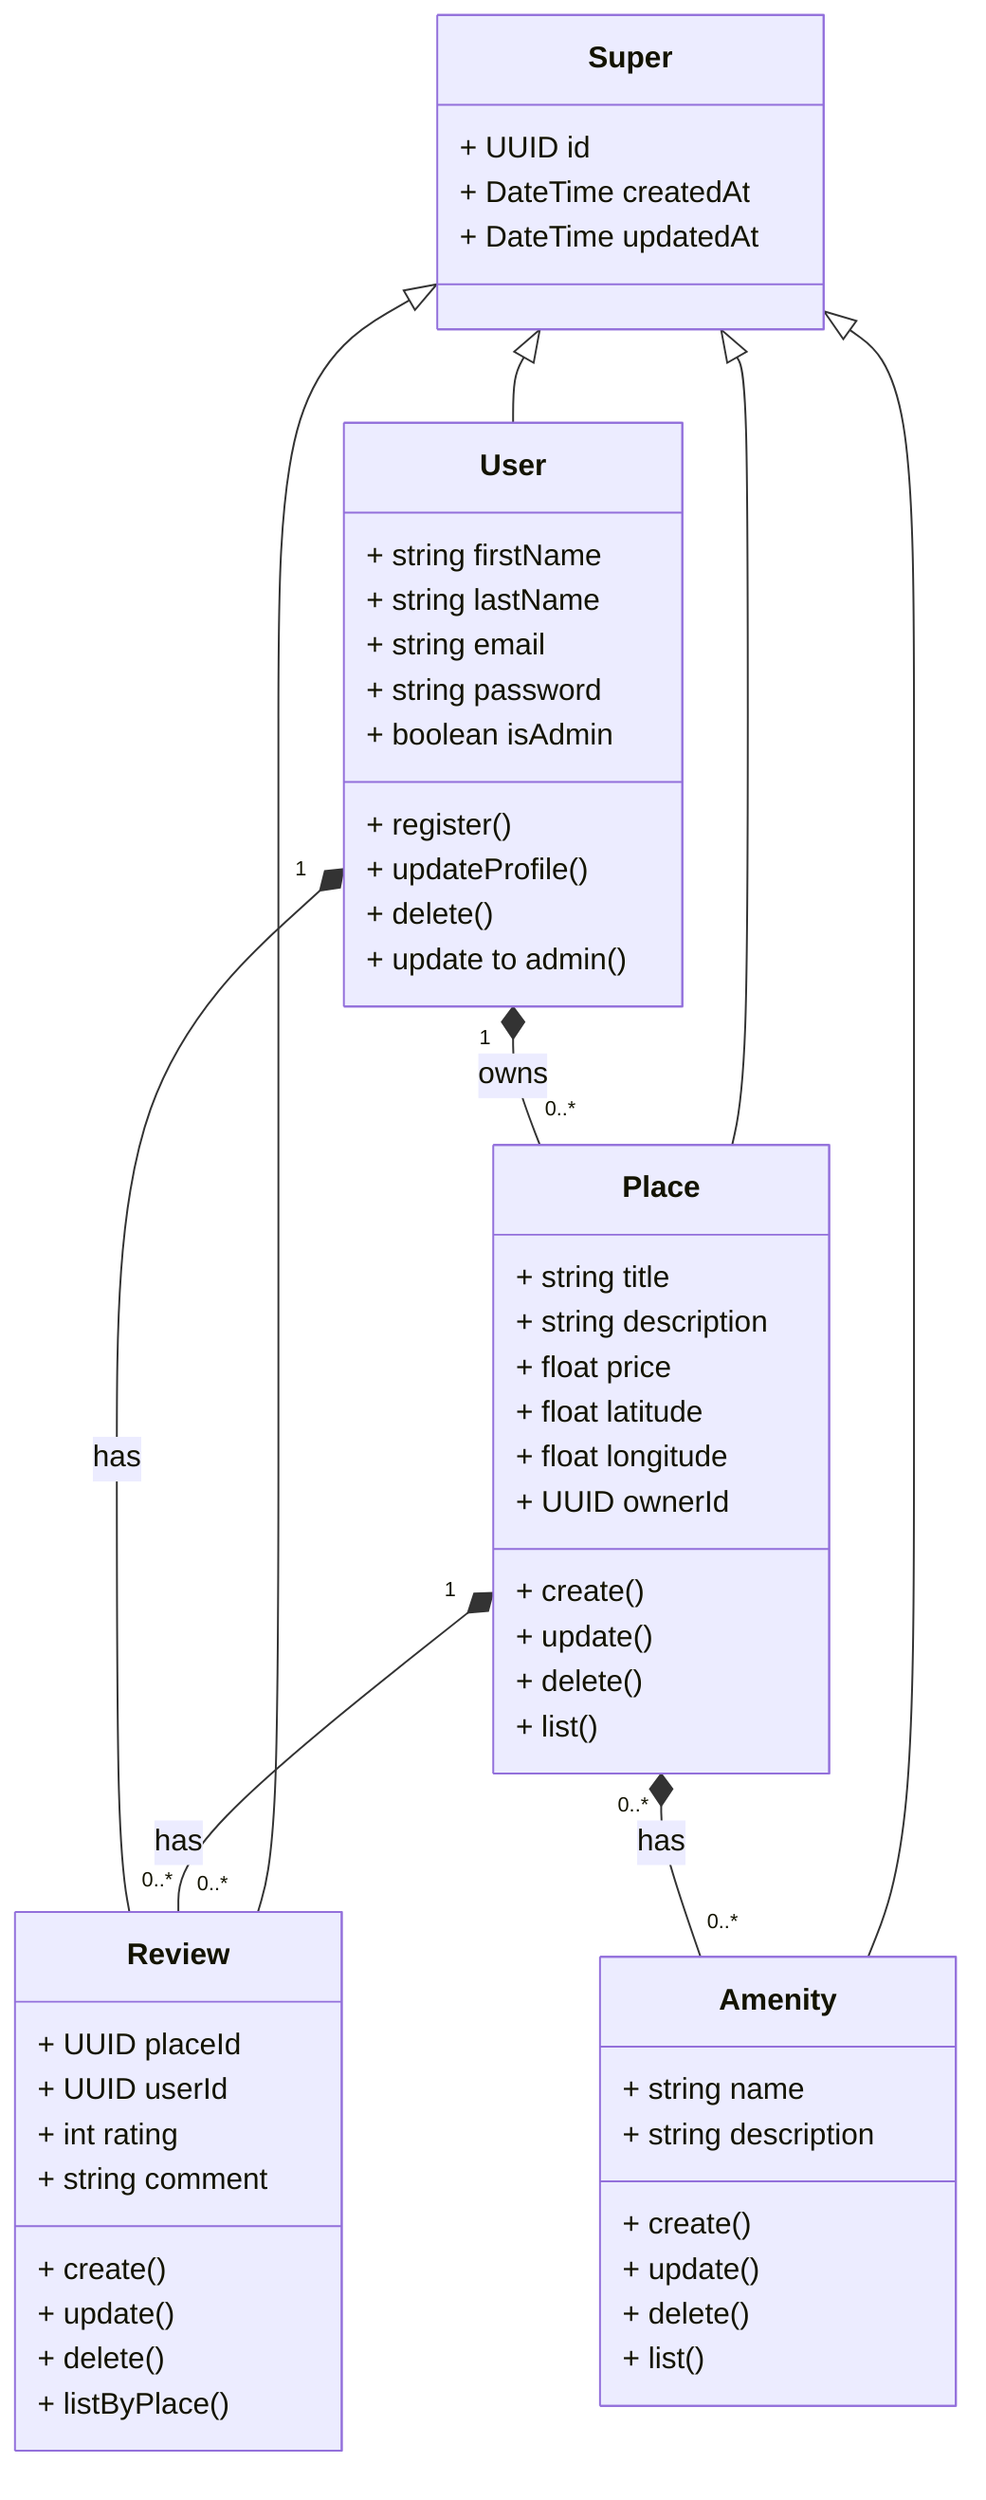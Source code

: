 classDiagram
  class Super{
    + UUID id
    + DateTime createdAt
    + DateTime updatedAt
  }
  class User {

    + string firstName
    + string lastName
    + string email
    + string password
    + boolean isAdmin
    + register()
    + updateProfile()
    + delete()
    + update to admin()
  }
  class Place {
    + string title
    + string description
    + float price
    + float latitude
    + float longitude
    + UUID ownerId
    + create()
    + update()
    + delete()
    + list()
  }
  class Review {

    + UUID placeId
    + UUID userId
    + int rating
    + string comment
    + create()
    + update()
    + delete()
    + listByPlace()
  }
  class Amenity {

    + string name
    + string description
    + create()
    + update()
    + delete()
    + list()
  }

  Super <|-- User
  Super <|-- Place
  Super <|-- Review
  Super <|-- Amenity
  User "1" *-- "0..*" Place : owns
  Place "1" *-- "0..*" Review : has
  Place "0..*" *-- "0..*" Amenity : has
  User "1" *-- "0..*" Review : has
